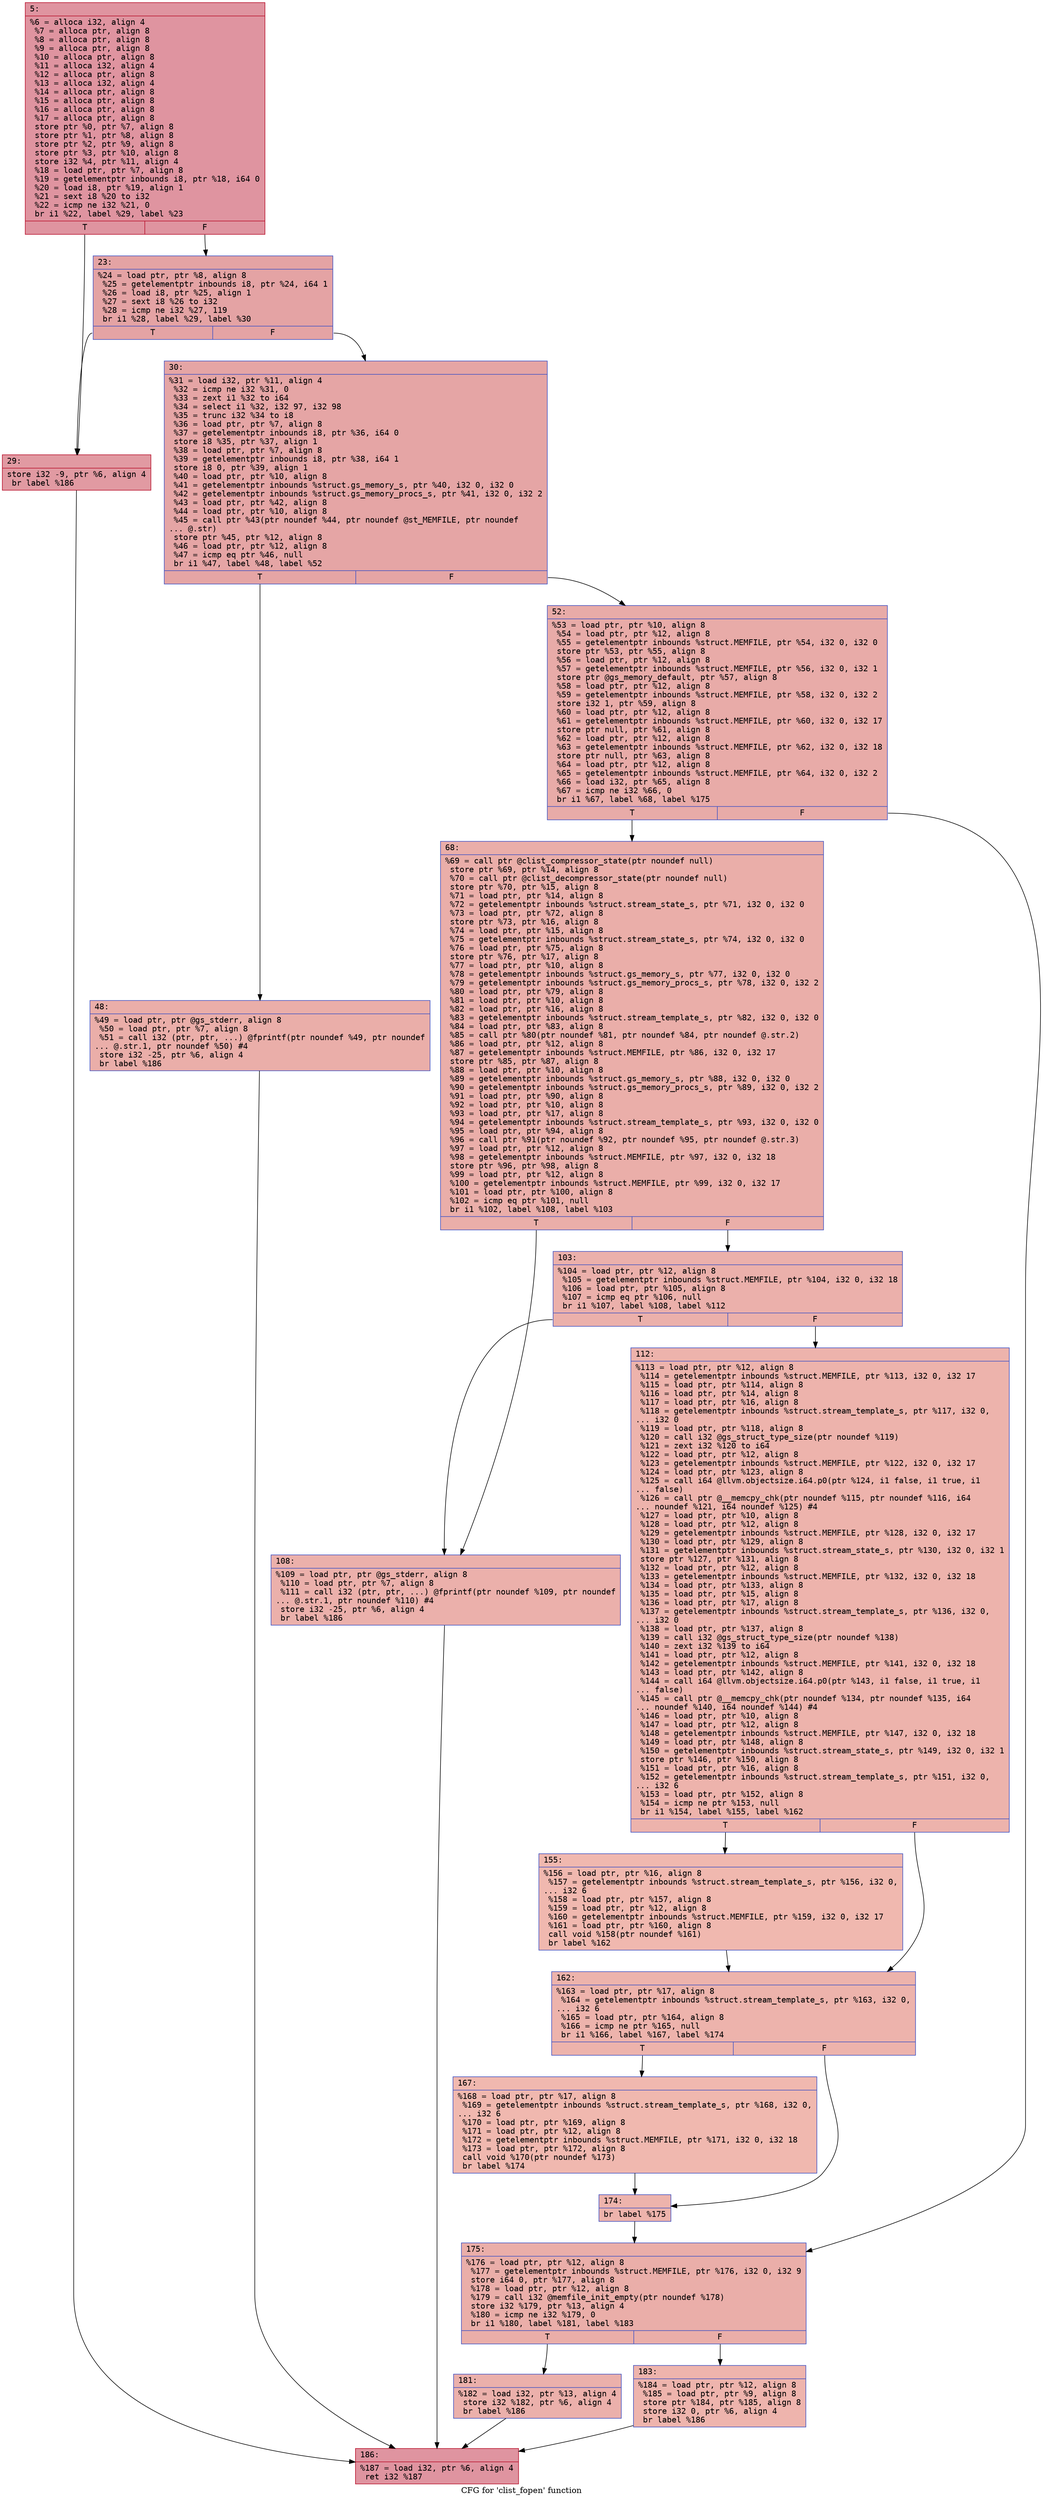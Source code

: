 digraph "CFG for 'clist_fopen' function" {
	label="CFG for 'clist_fopen' function";

	Node0x600000e1a260 [shape=record,color="#b70d28ff", style=filled, fillcolor="#b70d2870" fontname="Courier",label="{5:\l|  %6 = alloca i32, align 4\l  %7 = alloca ptr, align 8\l  %8 = alloca ptr, align 8\l  %9 = alloca ptr, align 8\l  %10 = alloca ptr, align 8\l  %11 = alloca i32, align 4\l  %12 = alloca ptr, align 8\l  %13 = alloca i32, align 4\l  %14 = alloca ptr, align 8\l  %15 = alloca ptr, align 8\l  %16 = alloca ptr, align 8\l  %17 = alloca ptr, align 8\l  store ptr %0, ptr %7, align 8\l  store ptr %1, ptr %8, align 8\l  store ptr %2, ptr %9, align 8\l  store ptr %3, ptr %10, align 8\l  store i32 %4, ptr %11, align 4\l  %18 = load ptr, ptr %7, align 8\l  %19 = getelementptr inbounds i8, ptr %18, i64 0\l  %20 = load i8, ptr %19, align 1\l  %21 = sext i8 %20 to i32\l  %22 = icmp ne i32 %21, 0\l  br i1 %22, label %29, label %23\l|{<s0>T|<s1>F}}"];
	Node0x600000e1a260:s0 -> Node0x600000e1a300[tooltip="5 -> 29\nProbability 62.50%" ];
	Node0x600000e1a260:s1 -> Node0x600000e1a2b0[tooltip="5 -> 23\nProbability 37.50%" ];
	Node0x600000e1a2b0 [shape=record,color="#3d50c3ff", style=filled, fillcolor="#c32e3170" fontname="Courier",label="{23:\l|  %24 = load ptr, ptr %8, align 8\l  %25 = getelementptr inbounds i8, ptr %24, i64 1\l  %26 = load i8, ptr %25, align 1\l  %27 = sext i8 %26 to i32\l  %28 = icmp ne i32 %27, 119\l  br i1 %28, label %29, label %30\l|{<s0>T|<s1>F}}"];
	Node0x600000e1a2b0:s0 -> Node0x600000e1a300[tooltip="23 -> 29\nProbability 50.00%" ];
	Node0x600000e1a2b0:s1 -> Node0x600000e1a350[tooltip="23 -> 30\nProbability 50.00%" ];
	Node0x600000e1a300 [shape=record,color="#b70d28ff", style=filled, fillcolor="#bb1b2c70" fontname="Courier",label="{29:\l|  store i32 -9, ptr %6, align 4\l  br label %186\l}"];
	Node0x600000e1a300 -> Node0x600000e1a7b0[tooltip="29 -> 186\nProbability 100.00%" ];
	Node0x600000e1a350 [shape=record,color="#3d50c3ff", style=filled, fillcolor="#c5333470" fontname="Courier",label="{30:\l|  %31 = load i32, ptr %11, align 4\l  %32 = icmp ne i32 %31, 0\l  %33 = zext i1 %32 to i64\l  %34 = select i1 %32, i32 97, i32 98\l  %35 = trunc i32 %34 to i8\l  %36 = load ptr, ptr %7, align 8\l  %37 = getelementptr inbounds i8, ptr %36, i64 0\l  store i8 %35, ptr %37, align 1\l  %38 = load ptr, ptr %7, align 8\l  %39 = getelementptr inbounds i8, ptr %38, i64 1\l  store i8 0, ptr %39, align 1\l  %40 = load ptr, ptr %10, align 8\l  %41 = getelementptr inbounds %struct.gs_memory_s, ptr %40, i32 0, i32 0\l  %42 = getelementptr inbounds %struct.gs_memory_procs_s, ptr %41, i32 0, i32 2\l  %43 = load ptr, ptr %42, align 8\l  %44 = load ptr, ptr %10, align 8\l  %45 = call ptr %43(ptr noundef %44, ptr noundef @st_MEMFILE, ptr noundef\l... @.str)\l  store ptr %45, ptr %12, align 8\l  %46 = load ptr, ptr %12, align 8\l  %47 = icmp eq ptr %46, null\l  br i1 %47, label %48, label %52\l|{<s0>T|<s1>F}}"];
	Node0x600000e1a350:s0 -> Node0x600000e1a3a0[tooltip="30 -> 48\nProbability 37.50%" ];
	Node0x600000e1a350:s1 -> Node0x600000e1a3f0[tooltip="30 -> 52\nProbability 62.50%" ];
	Node0x600000e1a3a0 [shape=record,color="#3d50c3ff", style=filled, fillcolor="#d0473d70" fontname="Courier",label="{48:\l|  %49 = load ptr, ptr @gs_stderr, align 8\l  %50 = load ptr, ptr %7, align 8\l  %51 = call i32 (ptr, ptr, ...) @fprintf(ptr noundef %49, ptr noundef\l... @.str.1, ptr noundef %50) #4\l  store i32 -25, ptr %6, align 4\l  br label %186\l}"];
	Node0x600000e1a3a0 -> Node0x600000e1a7b0[tooltip="48 -> 186\nProbability 100.00%" ];
	Node0x600000e1a3f0 [shape=record,color="#3d50c3ff", style=filled, fillcolor="#cc403a70" fontname="Courier",label="{52:\l|  %53 = load ptr, ptr %10, align 8\l  %54 = load ptr, ptr %12, align 8\l  %55 = getelementptr inbounds %struct.MEMFILE, ptr %54, i32 0, i32 0\l  store ptr %53, ptr %55, align 8\l  %56 = load ptr, ptr %12, align 8\l  %57 = getelementptr inbounds %struct.MEMFILE, ptr %56, i32 0, i32 1\l  store ptr @gs_memory_default, ptr %57, align 8\l  %58 = load ptr, ptr %12, align 8\l  %59 = getelementptr inbounds %struct.MEMFILE, ptr %58, i32 0, i32 2\l  store i32 1, ptr %59, align 8\l  %60 = load ptr, ptr %12, align 8\l  %61 = getelementptr inbounds %struct.MEMFILE, ptr %60, i32 0, i32 17\l  store ptr null, ptr %61, align 8\l  %62 = load ptr, ptr %12, align 8\l  %63 = getelementptr inbounds %struct.MEMFILE, ptr %62, i32 0, i32 18\l  store ptr null, ptr %63, align 8\l  %64 = load ptr, ptr %12, align 8\l  %65 = getelementptr inbounds %struct.MEMFILE, ptr %64, i32 0, i32 2\l  %66 = load i32, ptr %65, align 8\l  %67 = icmp ne i32 %66, 0\l  br i1 %67, label %68, label %175\l|{<s0>T|<s1>F}}"];
	Node0x600000e1a3f0:s0 -> Node0x600000e1a440[tooltip="52 -> 68\nProbability 62.50%" ];
	Node0x600000e1a3f0:s1 -> Node0x600000e1a6c0[tooltip="52 -> 175\nProbability 37.50%" ];
	Node0x600000e1a440 [shape=record,color="#3d50c3ff", style=filled, fillcolor="#d0473d70" fontname="Courier",label="{68:\l|  %69 = call ptr @clist_compressor_state(ptr noundef null)\l  store ptr %69, ptr %14, align 8\l  %70 = call ptr @clist_decompressor_state(ptr noundef null)\l  store ptr %70, ptr %15, align 8\l  %71 = load ptr, ptr %14, align 8\l  %72 = getelementptr inbounds %struct.stream_state_s, ptr %71, i32 0, i32 0\l  %73 = load ptr, ptr %72, align 8\l  store ptr %73, ptr %16, align 8\l  %74 = load ptr, ptr %15, align 8\l  %75 = getelementptr inbounds %struct.stream_state_s, ptr %74, i32 0, i32 0\l  %76 = load ptr, ptr %75, align 8\l  store ptr %76, ptr %17, align 8\l  %77 = load ptr, ptr %10, align 8\l  %78 = getelementptr inbounds %struct.gs_memory_s, ptr %77, i32 0, i32 0\l  %79 = getelementptr inbounds %struct.gs_memory_procs_s, ptr %78, i32 0, i32 2\l  %80 = load ptr, ptr %79, align 8\l  %81 = load ptr, ptr %10, align 8\l  %82 = load ptr, ptr %16, align 8\l  %83 = getelementptr inbounds %struct.stream_template_s, ptr %82, i32 0, i32 0\l  %84 = load ptr, ptr %83, align 8\l  %85 = call ptr %80(ptr noundef %81, ptr noundef %84, ptr noundef @.str.2)\l  %86 = load ptr, ptr %12, align 8\l  %87 = getelementptr inbounds %struct.MEMFILE, ptr %86, i32 0, i32 17\l  store ptr %85, ptr %87, align 8\l  %88 = load ptr, ptr %10, align 8\l  %89 = getelementptr inbounds %struct.gs_memory_s, ptr %88, i32 0, i32 0\l  %90 = getelementptr inbounds %struct.gs_memory_procs_s, ptr %89, i32 0, i32 2\l  %91 = load ptr, ptr %90, align 8\l  %92 = load ptr, ptr %10, align 8\l  %93 = load ptr, ptr %17, align 8\l  %94 = getelementptr inbounds %struct.stream_template_s, ptr %93, i32 0, i32 0\l  %95 = load ptr, ptr %94, align 8\l  %96 = call ptr %91(ptr noundef %92, ptr noundef %95, ptr noundef @.str.3)\l  %97 = load ptr, ptr %12, align 8\l  %98 = getelementptr inbounds %struct.MEMFILE, ptr %97, i32 0, i32 18\l  store ptr %96, ptr %98, align 8\l  %99 = load ptr, ptr %12, align 8\l  %100 = getelementptr inbounds %struct.MEMFILE, ptr %99, i32 0, i32 17\l  %101 = load ptr, ptr %100, align 8\l  %102 = icmp eq ptr %101, null\l  br i1 %102, label %108, label %103\l|{<s0>T|<s1>F}}"];
	Node0x600000e1a440:s0 -> Node0x600000e1a4e0[tooltip="68 -> 108\nProbability 37.50%" ];
	Node0x600000e1a440:s1 -> Node0x600000e1a490[tooltip="68 -> 103\nProbability 62.50%" ];
	Node0x600000e1a490 [shape=record,color="#3d50c3ff", style=filled, fillcolor="#d24b4070" fontname="Courier",label="{103:\l|  %104 = load ptr, ptr %12, align 8\l  %105 = getelementptr inbounds %struct.MEMFILE, ptr %104, i32 0, i32 18\l  %106 = load ptr, ptr %105, align 8\l  %107 = icmp eq ptr %106, null\l  br i1 %107, label %108, label %112\l|{<s0>T|<s1>F}}"];
	Node0x600000e1a490:s0 -> Node0x600000e1a4e0[tooltip="103 -> 108\nProbability 37.50%" ];
	Node0x600000e1a490:s1 -> Node0x600000e1a530[tooltip="103 -> 112\nProbability 62.50%" ];
	Node0x600000e1a4e0 [shape=record,color="#3d50c3ff", style=filled, fillcolor="#d24b4070" fontname="Courier",label="{108:\l|  %109 = load ptr, ptr @gs_stderr, align 8\l  %110 = load ptr, ptr %7, align 8\l  %111 = call i32 (ptr, ptr, ...) @fprintf(ptr noundef %109, ptr noundef\l... @.str.1, ptr noundef %110) #4\l  store i32 -25, ptr %6, align 4\l  br label %186\l}"];
	Node0x600000e1a4e0 -> Node0x600000e1a7b0[tooltip="108 -> 186\nProbability 100.00%" ];
	Node0x600000e1a530 [shape=record,color="#3d50c3ff", style=filled, fillcolor="#d6524470" fontname="Courier",label="{112:\l|  %113 = load ptr, ptr %12, align 8\l  %114 = getelementptr inbounds %struct.MEMFILE, ptr %113, i32 0, i32 17\l  %115 = load ptr, ptr %114, align 8\l  %116 = load ptr, ptr %14, align 8\l  %117 = load ptr, ptr %16, align 8\l  %118 = getelementptr inbounds %struct.stream_template_s, ptr %117, i32 0,\l... i32 0\l  %119 = load ptr, ptr %118, align 8\l  %120 = call i32 @gs_struct_type_size(ptr noundef %119)\l  %121 = zext i32 %120 to i64\l  %122 = load ptr, ptr %12, align 8\l  %123 = getelementptr inbounds %struct.MEMFILE, ptr %122, i32 0, i32 17\l  %124 = load ptr, ptr %123, align 8\l  %125 = call i64 @llvm.objectsize.i64.p0(ptr %124, i1 false, i1 true, i1\l... false)\l  %126 = call ptr @__memcpy_chk(ptr noundef %115, ptr noundef %116, i64\l... noundef %121, i64 noundef %125) #4\l  %127 = load ptr, ptr %10, align 8\l  %128 = load ptr, ptr %12, align 8\l  %129 = getelementptr inbounds %struct.MEMFILE, ptr %128, i32 0, i32 17\l  %130 = load ptr, ptr %129, align 8\l  %131 = getelementptr inbounds %struct.stream_state_s, ptr %130, i32 0, i32 1\l  store ptr %127, ptr %131, align 8\l  %132 = load ptr, ptr %12, align 8\l  %133 = getelementptr inbounds %struct.MEMFILE, ptr %132, i32 0, i32 18\l  %134 = load ptr, ptr %133, align 8\l  %135 = load ptr, ptr %15, align 8\l  %136 = load ptr, ptr %17, align 8\l  %137 = getelementptr inbounds %struct.stream_template_s, ptr %136, i32 0,\l... i32 0\l  %138 = load ptr, ptr %137, align 8\l  %139 = call i32 @gs_struct_type_size(ptr noundef %138)\l  %140 = zext i32 %139 to i64\l  %141 = load ptr, ptr %12, align 8\l  %142 = getelementptr inbounds %struct.MEMFILE, ptr %141, i32 0, i32 18\l  %143 = load ptr, ptr %142, align 8\l  %144 = call i64 @llvm.objectsize.i64.p0(ptr %143, i1 false, i1 true, i1\l... false)\l  %145 = call ptr @__memcpy_chk(ptr noundef %134, ptr noundef %135, i64\l... noundef %140, i64 noundef %144) #4\l  %146 = load ptr, ptr %10, align 8\l  %147 = load ptr, ptr %12, align 8\l  %148 = getelementptr inbounds %struct.MEMFILE, ptr %147, i32 0, i32 18\l  %149 = load ptr, ptr %148, align 8\l  %150 = getelementptr inbounds %struct.stream_state_s, ptr %149, i32 0, i32 1\l  store ptr %146, ptr %150, align 8\l  %151 = load ptr, ptr %16, align 8\l  %152 = getelementptr inbounds %struct.stream_template_s, ptr %151, i32 0,\l... i32 6\l  %153 = load ptr, ptr %152, align 8\l  %154 = icmp ne ptr %153, null\l  br i1 %154, label %155, label %162\l|{<s0>T|<s1>F}}"];
	Node0x600000e1a530:s0 -> Node0x600000e1a580[tooltip="112 -> 155\nProbability 62.50%" ];
	Node0x600000e1a530:s1 -> Node0x600000e1a5d0[tooltip="112 -> 162\nProbability 37.50%" ];
	Node0x600000e1a580 [shape=record,color="#3d50c3ff", style=filled, fillcolor="#dc5d4a70" fontname="Courier",label="{155:\l|  %156 = load ptr, ptr %16, align 8\l  %157 = getelementptr inbounds %struct.stream_template_s, ptr %156, i32 0,\l... i32 6\l  %158 = load ptr, ptr %157, align 8\l  %159 = load ptr, ptr %12, align 8\l  %160 = getelementptr inbounds %struct.MEMFILE, ptr %159, i32 0, i32 17\l  %161 = load ptr, ptr %160, align 8\l  call void %158(ptr noundef %161)\l  br label %162\l}"];
	Node0x600000e1a580 -> Node0x600000e1a5d0[tooltip="155 -> 162\nProbability 100.00%" ];
	Node0x600000e1a5d0 [shape=record,color="#3d50c3ff", style=filled, fillcolor="#d6524470" fontname="Courier",label="{162:\l|  %163 = load ptr, ptr %17, align 8\l  %164 = getelementptr inbounds %struct.stream_template_s, ptr %163, i32 0,\l... i32 6\l  %165 = load ptr, ptr %164, align 8\l  %166 = icmp ne ptr %165, null\l  br i1 %166, label %167, label %174\l|{<s0>T|<s1>F}}"];
	Node0x600000e1a5d0:s0 -> Node0x600000e1a620[tooltip="162 -> 167\nProbability 62.50%" ];
	Node0x600000e1a5d0:s1 -> Node0x600000e1a670[tooltip="162 -> 174\nProbability 37.50%" ];
	Node0x600000e1a620 [shape=record,color="#3d50c3ff", style=filled, fillcolor="#dc5d4a70" fontname="Courier",label="{167:\l|  %168 = load ptr, ptr %17, align 8\l  %169 = getelementptr inbounds %struct.stream_template_s, ptr %168, i32 0,\l... i32 6\l  %170 = load ptr, ptr %169, align 8\l  %171 = load ptr, ptr %12, align 8\l  %172 = getelementptr inbounds %struct.MEMFILE, ptr %171, i32 0, i32 18\l  %173 = load ptr, ptr %172, align 8\l  call void %170(ptr noundef %173)\l  br label %174\l}"];
	Node0x600000e1a620 -> Node0x600000e1a670[tooltip="167 -> 174\nProbability 100.00%" ];
	Node0x600000e1a670 [shape=record,color="#3d50c3ff", style=filled, fillcolor="#d6524470" fontname="Courier",label="{174:\l|  br label %175\l}"];
	Node0x600000e1a670 -> Node0x600000e1a6c0[tooltip="174 -> 175\nProbability 100.00%" ];
	Node0x600000e1a6c0 [shape=record,color="#3d50c3ff", style=filled, fillcolor="#d0473d70" fontname="Courier",label="{175:\l|  %176 = load ptr, ptr %12, align 8\l  %177 = getelementptr inbounds %struct.MEMFILE, ptr %176, i32 0, i32 9\l  store i64 0, ptr %177, align 8\l  %178 = load ptr, ptr %12, align 8\l  %179 = call i32 @memfile_init_empty(ptr noundef %178)\l  store i32 %179, ptr %13, align 4\l  %180 = icmp ne i32 %179, 0\l  br i1 %180, label %181, label %183\l|{<s0>T|<s1>F}}"];
	Node0x600000e1a6c0:s0 -> Node0x600000e1a710[tooltip="175 -> 181\nProbability 62.50%" ];
	Node0x600000e1a6c0:s1 -> Node0x600000e1a760[tooltip="175 -> 183\nProbability 37.50%" ];
	Node0x600000e1a710 [shape=record,color="#3d50c3ff", style=filled, fillcolor="#d24b4070" fontname="Courier",label="{181:\l|  %182 = load i32, ptr %13, align 4\l  store i32 %182, ptr %6, align 4\l  br label %186\l}"];
	Node0x600000e1a710 -> Node0x600000e1a7b0[tooltip="181 -> 186\nProbability 100.00%" ];
	Node0x600000e1a760 [shape=record,color="#3d50c3ff", style=filled, fillcolor="#d8564670" fontname="Courier",label="{183:\l|  %184 = load ptr, ptr %12, align 8\l  %185 = load ptr, ptr %9, align 8\l  store ptr %184, ptr %185, align 8\l  store i32 0, ptr %6, align 4\l  br label %186\l}"];
	Node0x600000e1a760 -> Node0x600000e1a7b0[tooltip="183 -> 186\nProbability 100.00%" ];
	Node0x600000e1a7b0 [shape=record,color="#b70d28ff", style=filled, fillcolor="#b70d2870" fontname="Courier",label="{186:\l|  %187 = load i32, ptr %6, align 4\l  ret i32 %187\l}"];
}
